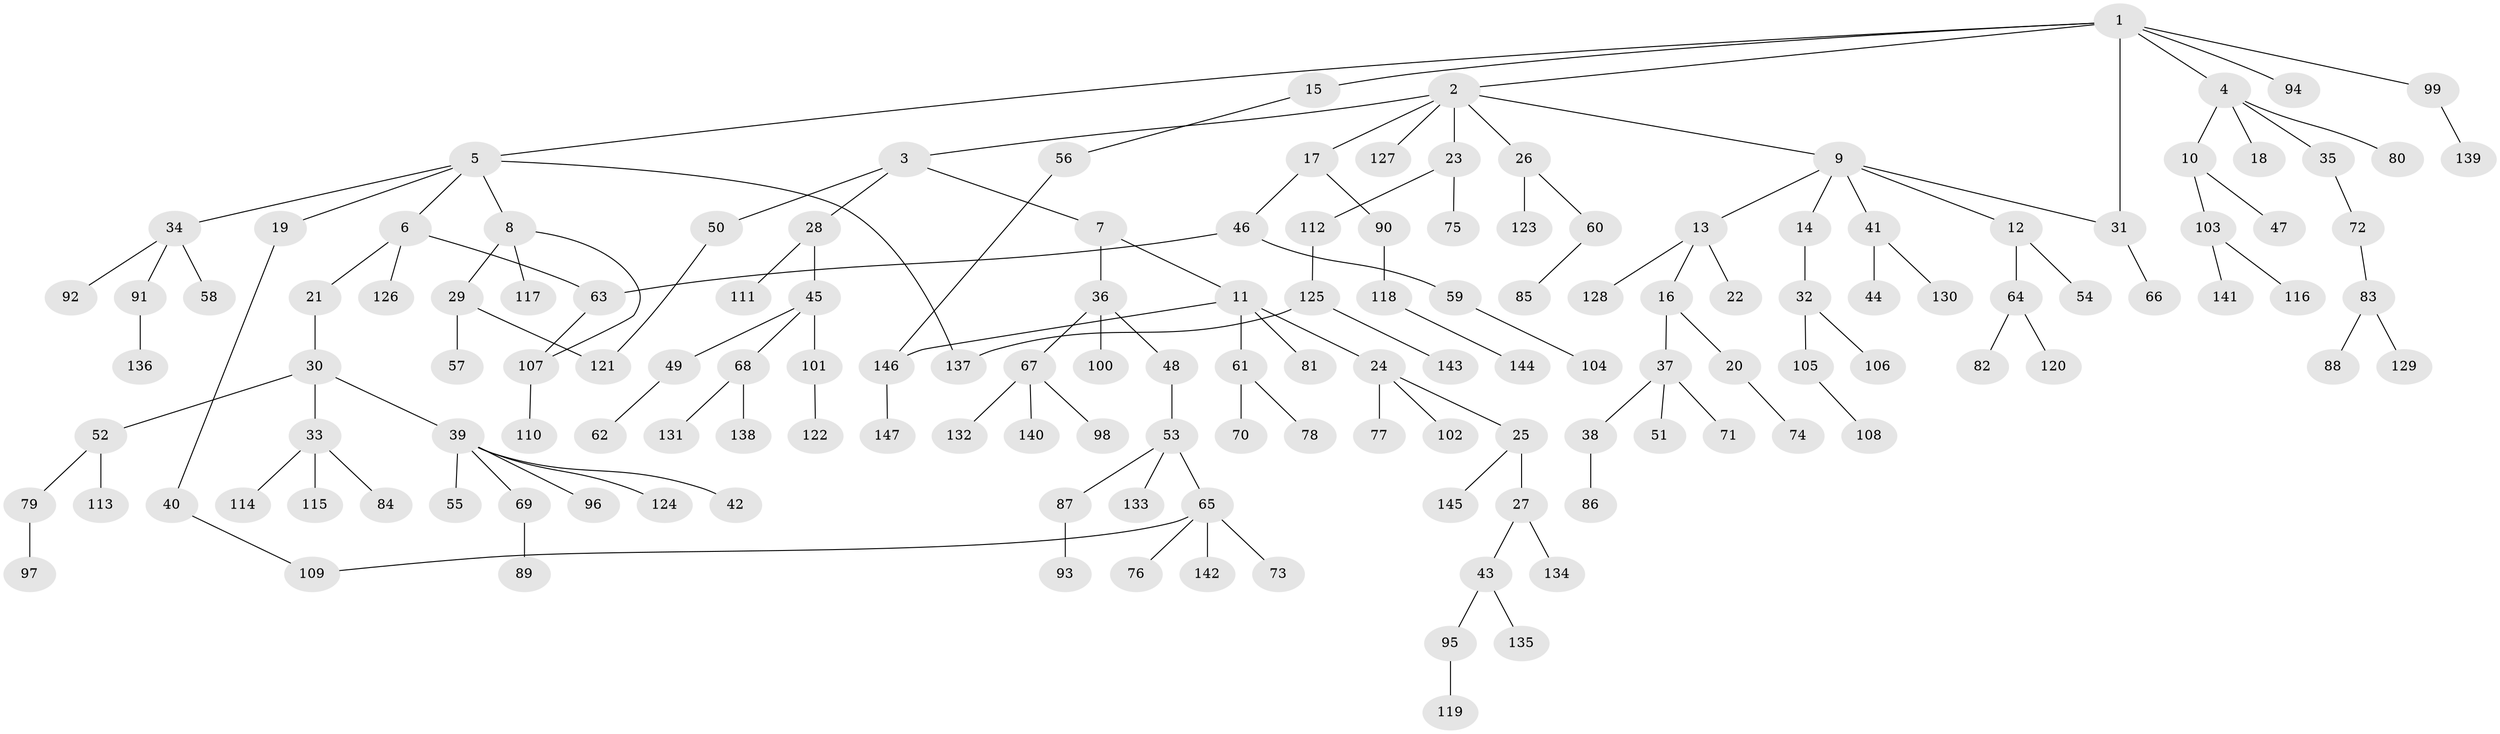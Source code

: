 // Generated by graph-tools (version 1.1) at 2025/42/03/09/25 04:42:30]
// undirected, 147 vertices, 153 edges
graph export_dot {
graph [start="1"]
  node [color=gray90,style=filled];
  1;
  2;
  3;
  4;
  5;
  6;
  7;
  8;
  9;
  10;
  11;
  12;
  13;
  14;
  15;
  16;
  17;
  18;
  19;
  20;
  21;
  22;
  23;
  24;
  25;
  26;
  27;
  28;
  29;
  30;
  31;
  32;
  33;
  34;
  35;
  36;
  37;
  38;
  39;
  40;
  41;
  42;
  43;
  44;
  45;
  46;
  47;
  48;
  49;
  50;
  51;
  52;
  53;
  54;
  55;
  56;
  57;
  58;
  59;
  60;
  61;
  62;
  63;
  64;
  65;
  66;
  67;
  68;
  69;
  70;
  71;
  72;
  73;
  74;
  75;
  76;
  77;
  78;
  79;
  80;
  81;
  82;
  83;
  84;
  85;
  86;
  87;
  88;
  89;
  90;
  91;
  92;
  93;
  94;
  95;
  96;
  97;
  98;
  99;
  100;
  101;
  102;
  103;
  104;
  105;
  106;
  107;
  108;
  109;
  110;
  111;
  112;
  113;
  114;
  115;
  116;
  117;
  118;
  119;
  120;
  121;
  122;
  123;
  124;
  125;
  126;
  127;
  128;
  129;
  130;
  131;
  132;
  133;
  134;
  135;
  136;
  137;
  138;
  139;
  140;
  141;
  142;
  143;
  144;
  145;
  146;
  147;
  1 -- 2;
  1 -- 4;
  1 -- 5;
  1 -- 15;
  1 -- 94;
  1 -- 99;
  1 -- 31;
  2 -- 3;
  2 -- 9;
  2 -- 17;
  2 -- 23;
  2 -- 26;
  2 -- 127;
  3 -- 7;
  3 -- 28;
  3 -- 50;
  4 -- 10;
  4 -- 18;
  4 -- 35;
  4 -- 80;
  5 -- 6;
  5 -- 8;
  5 -- 19;
  5 -- 34;
  5 -- 137;
  6 -- 21;
  6 -- 126;
  6 -- 63;
  7 -- 11;
  7 -- 36;
  8 -- 29;
  8 -- 107;
  8 -- 117;
  9 -- 12;
  9 -- 13;
  9 -- 14;
  9 -- 31;
  9 -- 41;
  10 -- 47;
  10 -- 103;
  11 -- 24;
  11 -- 61;
  11 -- 81;
  11 -- 146;
  12 -- 54;
  12 -- 64;
  13 -- 16;
  13 -- 22;
  13 -- 128;
  14 -- 32;
  15 -- 56;
  16 -- 20;
  16 -- 37;
  17 -- 46;
  17 -- 90;
  19 -- 40;
  20 -- 74;
  21 -- 30;
  23 -- 75;
  23 -- 112;
  24 -- 25;
  24 -- 77;
  24 -- 102;
  25 -- 27;
  25 -- 145;
  26 -- 60;
  26 -- 123;
  27 -- 43;
  27 -- 134;
  28 -- 45;
  28 -- 111;
  29 -- 57;
  29 -- 121;
  30 -- 33;
  30 -- 39;
  30 -- 52;
  31 -- 66;
  32 -- 105;
  32 -- 106;
  33 -- 84;
  33 -- 114;
  33 -- 115;
  34 -- 58;
  34 -- 91;
  34 -- 92;
  35 -- 72;
  36 -- 48;
  36 -- 67;
  36 -- 100;
  37 -- 38;
  37 -- 51;
  37 -- 71;
  38 -- 86;
  39 -- 42;
  39 -- 55;
  39 -- 69;
  39 -- 96;
  39 -- 124;
  40 -- 109;
  41 -- 44;
  41 -- 130;
  43 -- 95;
  43 -- 135;
  45 -- 49;
  45 -- 68;
  45 -- 101;
  46 -- 59;
  46 -- 63;
  48 -- 53;
  49 -- 62;
  50 -- 121;
  52 -- 79;
  52 -- 113;
  53 -- 65;
  53 -- 87;
  53 -- 133;
  56 -- 146;
  59 -- 104;
  60 -- 85;
  61 -- 70;
  61 -- 78;
  63 -- 107;
  64 -- 82;
  64 -- 120;
  65 -- 73;
  65 -- 76;
  65 -- 109;
  65 -- 142;
  67 -- 98;
  67 -- 132;
  67 -- 140;
  68 -- 131;
  68 -- 138;
  69 -- 89;
  72 -- 83;
  79 -- 97;
  83 -- 88;
  83 -- 129;
  87 -- 93;
  90 -- 118;
  91 -- 136;
  95 -- 119;
  99 -- 139;
  101 -- 122;
  103 -- 116;
  103 -- 141;
  105 -- 108;
  107 -- 110;
  112 -- 125;
  118 -- 144;
  125 -- 137;
  125 -- 143;
  146 -- 147;
}

